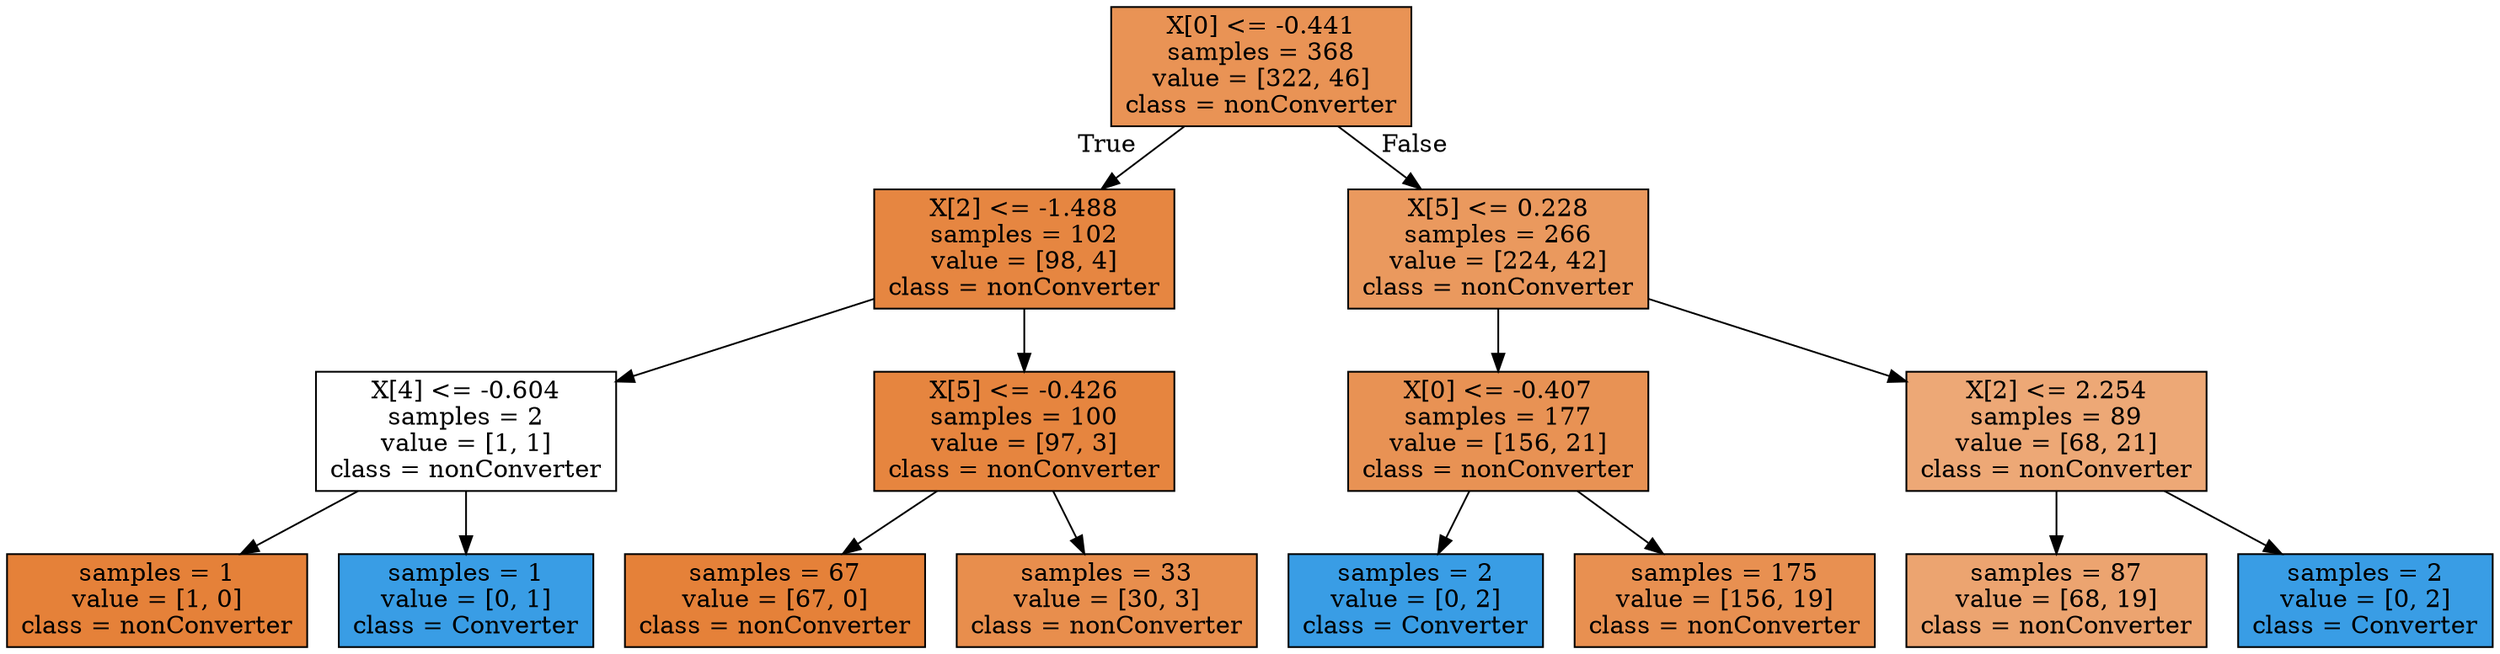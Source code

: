 digraph Tree {
node [shape=box, style="filled", color="black"] ;
0 [label="X[0] <= -0.441\nsamples = 368\nvalue = [322, 46]\nclass = nonConverter", fillcolor="#e99355"] ;
1 [label="X[2] <= -1.488\nsamples = 102\nvalue = [98, 4]\nclass = nonConverter", fillcolor="#e68641"] ;
0 -> 1 [labeldistance=2.5, labelangle=45, headlabel="True"] ;
2 [label="X[4] <= -0.604\nsamples = 2\nvalue = [1, 1]\nclass = nonConverter", fillcolor="#ffffff"] ;
1 -> 2 ;
3 [label="samples = 1\nvalue = [1, 0]\nclass = nonConverter", fillcolor="#e58139"] ;
2 -> 3 ;
4 [label="samples = 1\nvalue = [0, 1]\nclass = Converter", fillcolor="#399de5"] ;
2 -> 4 ;
5 [label="X[5] <= -0.426\nsamples = 100\nvalue = [97, 3]\nclass = nonConverter", fillcolor="#e6853f"] ;
1 -> 5 ;
6 [label="samples = 67\nvalue = [67, 0]\nclass = nonConverter", fillcolor="#e58139"] ;
5 -> 6 ;
7 [label="samples = 33\nvalue = [30, 3]\nclass = nonConverter", fillcolor="#e88e4d"] ;
5 -> 7 ;
8 [label="X[5] <= 0.228\nsamples = 266\nvalue = [224, 42]\nclass = nonConverter", fillcolor="#ea995e"] ;
0 -> 8 [labeldistance=2.5, labelangle=-45, headlabel="False"] ;
9 [label="X[0] <= -0.407\nsamples = 177\nvalue = [156, 21]\nclass = nonConverter", fillcolor="#e89254"] ;
8 -> 9 ;
10 [label="samples = 2\nvalue = [0, 2]\nclass = Converter", fillcolor="#399de5"] ;
9 -> 10 ;
11 [label="samples = 175\nvalue = [156, 19]\nclass = nonConverter", fillcolor="#e89051"] ;
9 -> 11 ;
12 [label="X[2] <= 2.254\nsamples = 89\nvalue = [68, 21]\nclass = nonConverter", fillcolor="#eda876"] ;
8 -> 12 ;
13 [label="samples = 87\nvalue = [68, 19]\nclass = nonConverter", fillcolor="#eca470"] ;
12 -> 13 ;
14 [label="samples = 2\nvalue = [0, 2]\nclass = Converter", fillcolor="#399de5"] ;
12 -> 14 ;
}